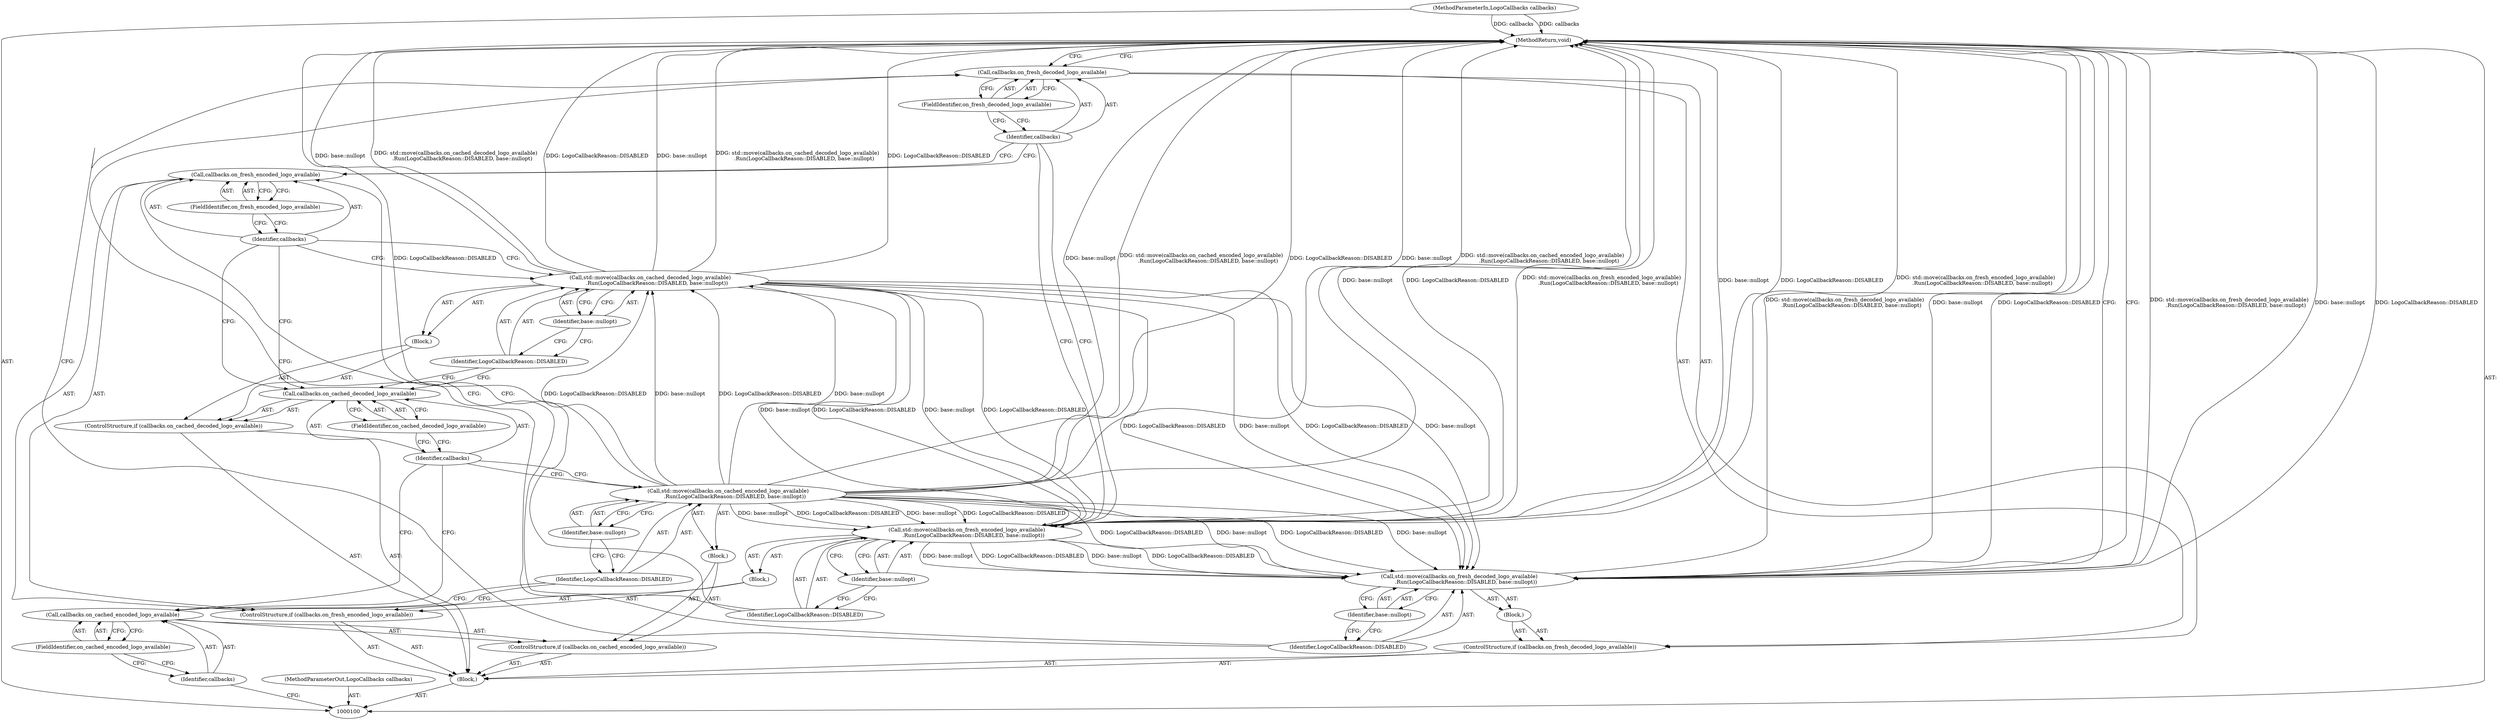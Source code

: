 digraph "1_Chrome_deaa07bec5d105ffc546d37eba3da4cba341fc03_7" {
"1000135" [label="(MethodReturn,void)"];
"1000101" [label="(MethodParameterIn,LogoCallbacks callbacks)"];
"1000165" [label="(MethodParameterOut,LogoCallbacks callbacks)"];
"1000102" [label="(Block,)"];
"1000122" [label="(FieldIdentifier,on_fresh_encoded_logo_available)"];
"1000119" [label="(ControlStructure,if (callbacks.on_fresh_encoded_logo_available))"];
"1000123" [label="(Block,)"];
"1000120" [label="(Call,callbacks.on_fresh_encoded_logo_available)"];
"1000121" [label="(Identifier,callbacks)"];
"1000124" [label="(Call,std::move(callbacks.on_fresh_encoded_logo_available)\n        .Run(LogoCallbackReason::DISABLED, base::nullopt))"];
"1000125" [label="(Identifier,LogoCallbackReason::DISABLED)"];
"1000126" [label="(Identifier,base::nullopt)"];
"1000130" [label="(FieldIdentifier,on_fresh_decoded_logo_available)"];
"1000127" [label="(ControlStructure,if (callbacks.on_fresh_decoded_logo_available))"];
"1000131" [label="(Block,)"];
"1000128" [label="(Call,callbacks.on_fresh_decoded_logo_available)"];
"1000129" [label="(Identifier,callbacks)"];
"1000132" [label="(Call,std::move(callbacks.on_fresh_decoded_logo_available)\n        .Run(LogoCallbackReason::DISABLED, base::nullopt))"];
"1000133" [label="(Identifier,LogoCallbackReason::DISABLED)"];
"1000134" [label="(Identifier,base::nullopt)"];
"1000106" [label="(FieldIdentifier,on_cached_encoded_logo_available)"];
"1000103" [label="(ControlStructure,if (callbacks.on_cached_encoded_logo_available))"];
"1000107" [label="(Block,)"];
"1000104" [label="(Call,callbacks.on_cached_encoded_logo_available)"];
"1000105" [label="(Identifier,callbacks)"];
"1000108" [label="(Call,std::move(callbacks.on_cached_encoded_logo_available)\n        .Run(LogoCallbackReason::DISABLED, base::nullopt))"];
"1000109" [label="(Identifier,LogoCallbackReason::DISABLED)"];
"1000110" [label="(Identifier,base::nullopt)"];
"1000114" [label="(FieldIdentifier,on_cached_decoded_logo_available)"];
"1000111" [label="(ControlStructure,if (callbacks.on_cached_decoded_logo_available))"];
"1000115" [label="(Block,)"];
"1000112" [label="(Call,callbacks.on_cached_decoded_logo_available)"];
"1000113" [label="(Identifier,callbacks)"];
"1000116" [label="(Call,std::move(callbacks.on_cached_decoded_logo_available)\n        .Run(LogoCallbackReason::DISABLED, base::nullopt))"];
"1000117" [label="(Identifier,LogoCallbackReason::DISABLED)"];
"1000118" [label="(Identifier,base::nullopt)"];
"1000135" -> "1000100"  [label="AST: "];
"1000135" -> "1000132"  [label="CFG: "];
"1000135" -> "1000128"  [label="CFG: "];
"1000116" -> "1000135"  [label="DDG: LogoCallbackReason::DISABLED"];
"1000116" -> "1000135"  [label="DDG: base::nullopt"];
"1000116" -> "1000135"  [label="DDG: std::move(callbacks.on_cached_decoded_logo_available)\n        .Run(LogoCallbackReason::DISABLED, base::nullopt)"];
"1000124" -> "1000135"  [label="DDG: base::nullopt"];
"1000124" -> "1000135"  [label="DDG: LogoCallbackReason::DISABLED"];
"1000124" -> "1000135"  [label="DDG: std::move(callbacks.on_fresh_encoded_logo_available)\n        .Run(LogoCallbackReason::DISABLED, base::nullopt)"];
"1000108" -> "1000135"  [label="DDG: std::move(callbacks.on_cached_encoded_logo_available)\n        .Run(LogoCallbackReason::DISABLED, base::nullopt)"];
"1000108" -> "1000135"  [label="DDG: LogoCallbackReason::DISABLED"];
"1000108" -> "1000135"  [label="DDG: base::nullopt"];
"1000132" -> "1000135"  [label="DDG: std::move(callbacks.on_fresh_decoded_logo_available)\n        .Run(LogoCallbackReason::DISABLED, base::nullopt)"];
"1000132" -> "1000135"  [label="DDG: base::nullopt"];
"1000132" -> "1000135"  [label="DDG: LogoCallbackReason::DISABLED"];
"1000101" -> "1000135"  [label="DDG: callbacks"];
"1000101" -> "1000100"  [label="AST: "];
"1000101" -> "1000135"  [label="DDG: callbacks"];
"1000165" -> "1000100"  [label="AST: "];
"1000102" -> "1000100"  [label="AST: "];
"1000103" -> "1000102"  [label="AST: "];
"1000111" -> "1000102"  [label="AST: "];
"1000119" -> "1000102"  [label="AST: "];
"1000127" -> "1000102"  [label="AST: "];
"1000122" -> "1000120"  [label="AST: "];
"1000122" -> "1000121"  [label="CFG: "];
"1000120" -> "1000122"  [label="CFG: "];
"1000119" -> "1000102"  [label="AST: "];
"1000120" -> "1000119"  [label="AST: "];
"1000123" -> "1000119"  [label="AST: "];
"1000123" -> "1000119"  [label="AST: "];
"1000124" -> "1000123"  [label="AST: "];
"1000120" -> "1000119"  [label="AST: "];
"1000120" -> "1000122"  [label="CFG: "];
"1000121" -> "1000120"  [label="AST: "];
"1000122" -> "1000120"  [label="AST: "];
"1000125" -> "1000120"  [label="CFG: "];
"1000129" -> "1000120"  [label="CFG: "];
"1000121" -> "1000120"  [label="AST: "];
"1000121" -> "1000116"  [label="CFG: "];
"1000121" -> "1000112"  [label="CFG: "];
"1000122" -> "1000121"  [label="CFG: "];
"1000124" -> "1000123"  [label="AST: "];
"1000124" -> "1000126"  [label="CFG: "];
"1000125" -> "1000124"  [label="AST: "];
"1000126" -> "1000124"  [label="AST: "];
"1000129" -> "1000124"  [label="CFG: "];
"1000124" -> "1000135"  [label="DDG: base::nullopt"];
"1000124" -> "1000135"  [label="DDG: LogoCallbackReason::DISABLED"];
"1000124" -> "1000135"  [label="DDG: std::move(callbacks.on_fresh_encoded_logo_available)\n        .Run(LogoCallbackReason::DISABLED, base::nullopt)"];
"1000116" -> "1000124"  [label="DDG: LogoCallbackReason::DISABLED"];
"1000116" -> "1000124"  [label="DDG: base::nullopt"];
"1000108" -> "1000124"  [label="DDG: LogoCallbackReason::DISABLED"];
"1000108" -> "1000124"  [label="DDG: base::nullopt"];
"1000124" -> "1000132"  [label="DDG: LogoCallbackReason::DISABLED"];
"1000124" -> "1000132"  [label="DDG: base::nullopt"];
"1000125" -> "1000124"  [label="AST: "];
"1000125" -> "1000120"  [label="CFG: "];
"1000126" -> "1000125"  [label="CFG: "];
"1000126" -> "1000124"  [label="AST: "];
"1000126" -> "1000125"  [label="CFG: "];
"1000124" -> "1000126"  [label="CFG: "];
"1000130" -> "1000128"  [label="AST: "];
"1000130" -> "1000129"  [label="CFG: "];
"1000128" -> "1000130"  [label="CFG: "];
"1000127" -> "1000102"  [label="AST: "];
"1000128" -> "1000127"  [label="AST: "];
"1000131" -> "1000127"  [label="AST: "];
"1000131" -> "1000127"  [label="AST: "];
"1000132" -> "1000131"  [label="AST: "];
"1000128" -> "1000127"  [label="AST: "];
"1000128" -> "1000130"  [label="CFG: "];
"1000129" -> "1000128"  [label="AST: "];
"1000130" -> "1000128"  [label="AST: "];
"1000133" -> "1000128"  [label="CFG: "];
"1000135" -> "1000128"  [label="CFG: "];
"1000129" -> "1000128"  [label="AST: "];
"1000129" -> "1000124"  [label="CFG: "];
"1000129" -> "1000120"  [label="CFG: "];
"1000130" -> "1000129"  [label="CFG: "];
"1000132" -> "1000131"  [label="AST: "];
"1000132" -> "1000134"  [label="CFG: "];
"1000133" -> "1000132"  [label="AST: "];
"1000134" -> "1000132"  [label="AST: "];
"1000135" -> "1000132"  [label="CFG: "];
"1000132" -> "1000135"  [label="DDG: std::move(callbacks.on_fresh_decoded_logo_available)\n        .Run(LogoCallbackReason::DISABLED, base::nullopt)"];
"1000132" -> "1000135"  [label="DDG: base::nullopt"];
"1000132" -> "1000135"  [label="DDG: LogoCallbackReason::DISABLED"];
"1000116" -> "1000132"  [label="DDG: LogoCallbackReason::DISABLED"];
"1000116" -> "1000132"  [label="DDG: base::nullopt"];
"1000124" -> "1000132"  [label="DDG: LogoCallbackReason::DISABLED"];
"1000124" -> "1000132"  [label="DDG: base::nullopt"];
"1000108" -> "1000132"  [label="DDG: LogoCallbackReason::DISABLED"];
"1000108" -> "1000132"  [label="DDG: base::nullopt"];
"1000133" -> "1000132"  [label="AST: "];
"1000133" -> "1000128"  [label="CFG: "];
"1000134" -> "1000133"  [label="CFG: "];
"1000134" -> "1000132"  [label="AST: "];
"1000134" -> "1000133"  [label="CFG: "];
"1000132" -> "1000134"  [label="CFG: "];
"1000106" -> "1000104"  [label="AST: "];
"1000106" -> "1000105"  [label="CFG: "];
"1000104" -> "1000106"  [label="CFG: "];
"1000103" -> "1000102"  [label="AST: "];
"1000104" -> "1000103"  [label="AST: "];
"1000107" -> "1000103"  [label="AST: "];
"1000107" -> "1000103"  [label="AST: "];
"1000108" -> "1000107"  [label="AST: "];
"1000104" -> "1000103"  [label="AST: "];
"1000104" -> "1000106"  [label="CFG: "];
"1000105" -> "1000104"  [label="AST: "];
"1000106" -> "1000104"  [label="AST: "];
"1000109" -> "1000104"  [label="CFG: "];
"1000113" -> "1000104"  [label="CFG: "];
"1000105" -> "1000104"  [label="AST: "];
"1000105" -> "1000100"  [label="CFG: "];
"1000106" -> "1000105"  [label="CFG: "];
"1000108" -> "1000107"  [label="AST: "];
"1000108" -> "1000110"  [label="CFG: "];
"1000109" -> "1000108"  [label="AST: "];
"1000110" -> "1000108"  [label="AST: "];
"1000113" -> "1000108"  [label="CFG: "];
"1000108" -> "1000135"  [label="DDG: std::move(callbacks.on_cached_encoded_logo_available)\n        .Run(LogoCallbackReason::DISABLED, base::nullopt)"];
"1000108" -> "1000135"  [label="DDG: LogoCallbackReason::DISABLED"];
"1000108" -> "1000135"  [label="DDG: base::nullopt"];
"1000108" -> "1000116"  [label="DDG: LogoCallbackReason::DISABLED"];
"1000108" -> "1000116"  [label="DDG: base::nullopt"];
"1000108" -> "1000124"  [label="DDG: LogoCallbackReason::DISABLED"];
"1000108" -> "1000124"  [label="DDG: base::nullopt"];
"1000108" -> "1000132"  [label="DDG: LogoCallbackReason::DISABLED"];
"1000108" -> "1000132"  [label="DDG: base::nullopt"];
"1000109" -> "1000108"  [label="AST: "];
"1000109" -> "1000104"  [label="CFG: "];
"1000110" -> "1000109"  [label="CFG: "];
"1000110" -> "1000108"  [label="AST: "];
"1000110" -> "1000109"  [label="CFG: "];
"1000108" -> "1000110"  [label="CFG: "];
"1000114" -> "1000112"  [label="AST: "];
"1000114" -> "1000113"  [label="CFG: "];
"1000112" -> "1000114"  [label="CFG: "];
"1000111" -> "1000102"  [label="AST: "];
"1000112" -> "1000111"  [label="AST: "];
"1000115" -> "1000111"  [label="AST: "];
"1000115" -> "1000111"  [label="AST: "];
"1000116" -> "1000115"  [label="AST: "];
"1000112" -> "1000111"  [label="AST: "];
"1000112" -> "1000114"  [label="CFG: "];
"1000113" -> "1000112"  [label="AST: "];
"1000114" -> "1000112"  [label="AST: "];
"1000117" -> "1000112"  [label="CFG: "];
"1000121" -> "1000112"  [label="CFG: "];
"1000113" -> "1000112"  [label="AST: "];
"1000113" -> "1000108"  [label="CFG: "];
"1000113" -> "1000104"  [label="CFG: "];
"1000114" -> "1000113"  [label="CFG: "];
"1000116" -> "1000115"  [label="AST: "];
"1000116" -> "1000118"  [label="CFG: "];
"1000117" -> "1000116"  [label="AST: "];
"1000118" -> "1000116"  [label="AST: "];
"1000121" -> "1000116"  [label="CFG: "];
"1000116" -> "1000135"  [label="DDG: LogoCallbackReason::DISABLED"];
"1000116" -> "1000135"  [label="DDG: base::nullopt"];
"1000116" -> "1000135"  [label="DDG: std::move(callbacks.on_cached_decoded_logo_available)\n        .Run(LogoCallbackReason::DISABLED, base::nullopt)"];
"1000108" -> "1000116"  [label="DDG: LogoCallbackReason::DISABLED"];
"1000108" -> "1000116"  [label="DDG: base::nullopt"];
"1000116" -> "1000124"  [label="DDG: LogoCallbackReason::DISABLED"];
"1000116" -> "1000124"  [label="DDG: base::nullopt"];
"1000116" -> "1000132"  [label="DDG: LogoCallbackReason::DISABLED"];
"1000116" -> "1000132"  [label="DDG: base::nullopt"];
"1000117" -> "1000116"  [label="AST: "];
"1000117" -> "1000112"  [label="CFG: "];
"1000118" -> "1000117"  [label="CFG: "];
"1000118" -> "1000116"  [label="AST: "];
"1000118" -> "1000117"  [label="CFG: "];
"1000116" -> "1000118"  [label="CFG: "];
}
